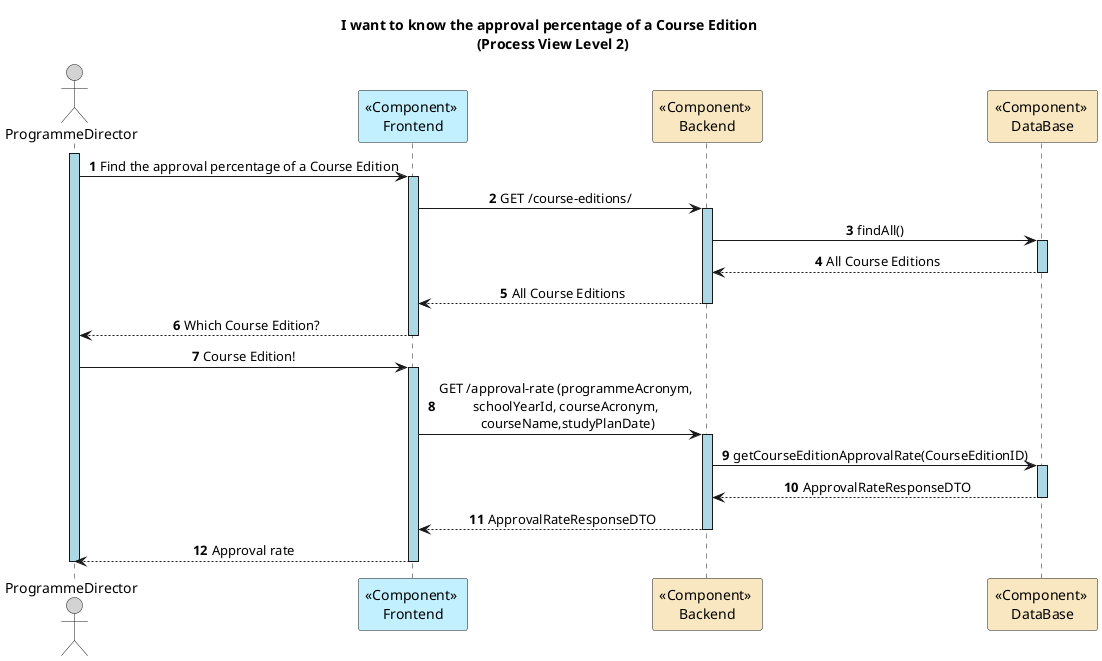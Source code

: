 @startuml
autonumber
skinparam sequenceMessageAlign center
skinparam sequenceLifeLineBackgroundColor lightblue
title: I want to know the approval percentage of a Course Edition \n (Process View Level 2)
actor ProgrammeDirector as ProgrammeDirector #lightgrey

participant "<<Component>> \nFrontend" as FE #application
participant "<<Component>> \nBackend" as BE #strategy
participant "<<Component>> \nDataBase" as Database #strategy

activate ProgrammeDirector
ProgrammeDirector -> FE : Find the approval percentage of a Course Edition
activate FE
FE -> BE : GET /course-editions/
activate BE
BE -> Database : findAll()
activate Database
Database --> BE : All Course Editions
deactivate Database
BE --> FE : All Course Editions
deactivate BE
FE --> ProgrammeDirector : Which Course Edition?
deactivate FE

ProgrammeDirector -> FE: Course Edition!
activate FE
FE -> BE : GET /approval-rate (programmeAcronym,\n schoolYearId, courseAcronym, \n courseName,studyPlanDate)

activate BE
BE -> Database : getCourseEditionApprovalRate(CourseEditionID)
activate Database
Database --> BE : ApprovalRateResponseDTO
deactivate Database
BE --> FE : ApprovalRateResponseDTO
deactivate BE
FE --> ProgrammeDirector : Approval rate
deactivate FE
deactivate ProgrammeDirector

@enduml
